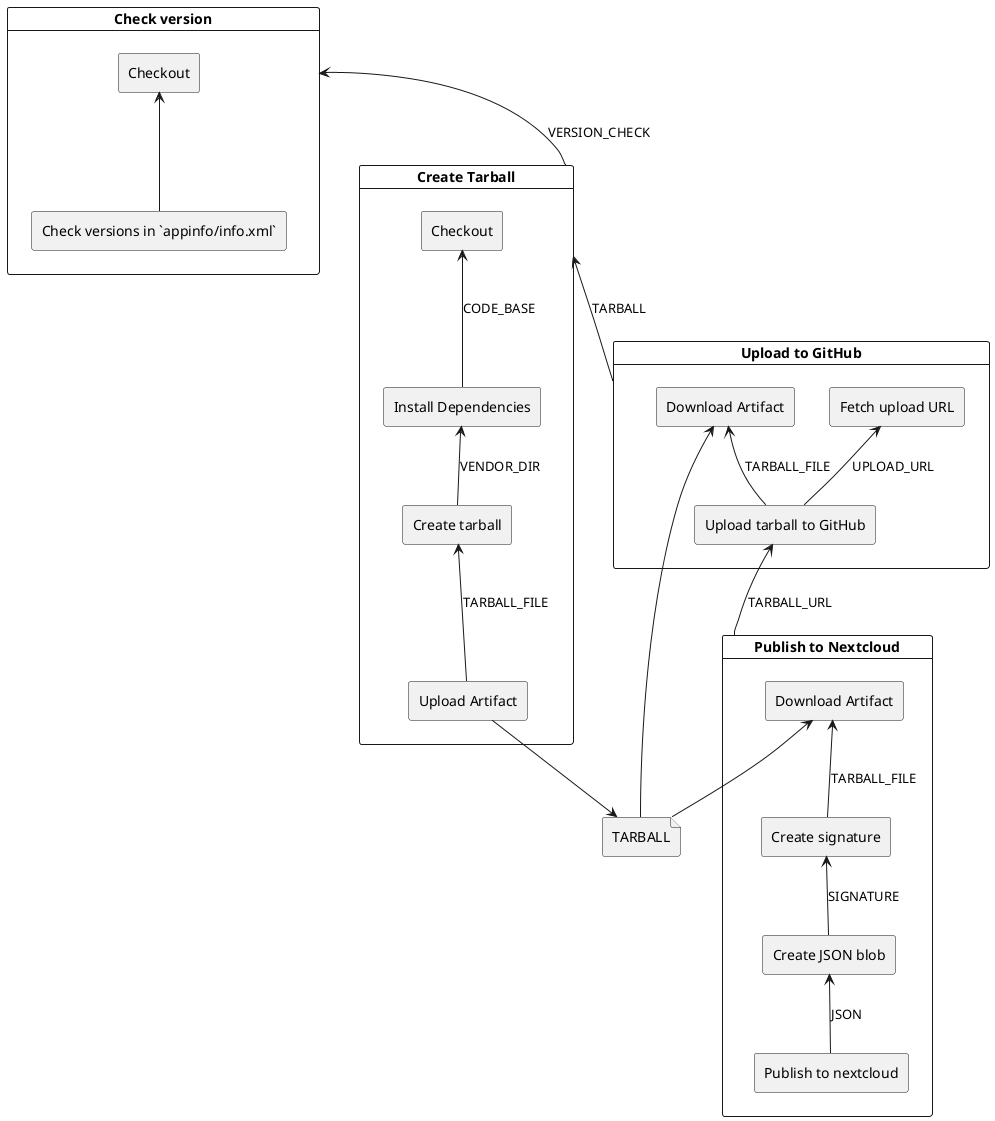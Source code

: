 @startuml

file TARBALL as tarball

card "Check version" as job.01 {
    rectangle "Check versions in `appinfo/info.xml`" as job.01.step.01
    rectangle "Checkout" as job.01.step.02

    job.01.step.02 <-- job.01.step.01
}

card "Create Tarball" as job.02 {
    rectangle "Checkout" as job.02.step.01
    rectangle "Install Dependencies" as job.02.step.02
    rectangle "Create tarball" as job.02.step.03
    rectangle "Upload Artifact" as job.02.step.04

    job.02.step.01 <-- job.02.step.02 : CODE_BASE
    job.02.step.02 <-- job.02.step.03 : VENDOR_DIR
    job.02.step.03 <-- job.02.step.04 : TARBALL_FILE
}

card "Upload to GitHub" as job.03 {
    rectangle "Download Artifact" as job.03.step.01
    rectangle "Fetch upload URL" as job.03.step.02
    rectangle "Upload tarball to GitHub" as job.03.step.03

    job.03.step.01 <-- job.03.step.03 : TARBALL_FILE
    job.03.step.02 <-- job.03.step.03 : UPLOAD_URL
}

card "Publish to Nextcloud" as job.04 {
    rectangle "Download Artifact" as job.04.step.01
    rectangle "Create signature" as job.04.step.02
    rectangle "Create JSON blob" as job.04.step.03
    rectangle "Publish to nextcloud" as job.04.step.04

    job.04.step.01 <-- job.04.step.02 : TARBALL_FILE
    job.04.step.02 <-- job.04.step.03 : SIGNATURE
    job.04.step.03 <-- job.04.step.04 : JSON
}

job.02.step.04 --> tarball
job.03.step.01 <-- tarball
job.04.step.01 <-- tarball

job.01 <-- job.02: VERSION_CHECK
job.02 <-- job.03: TARBALL
job.03.step.03 <-- job.04: TARBALL_URL

@enduml
